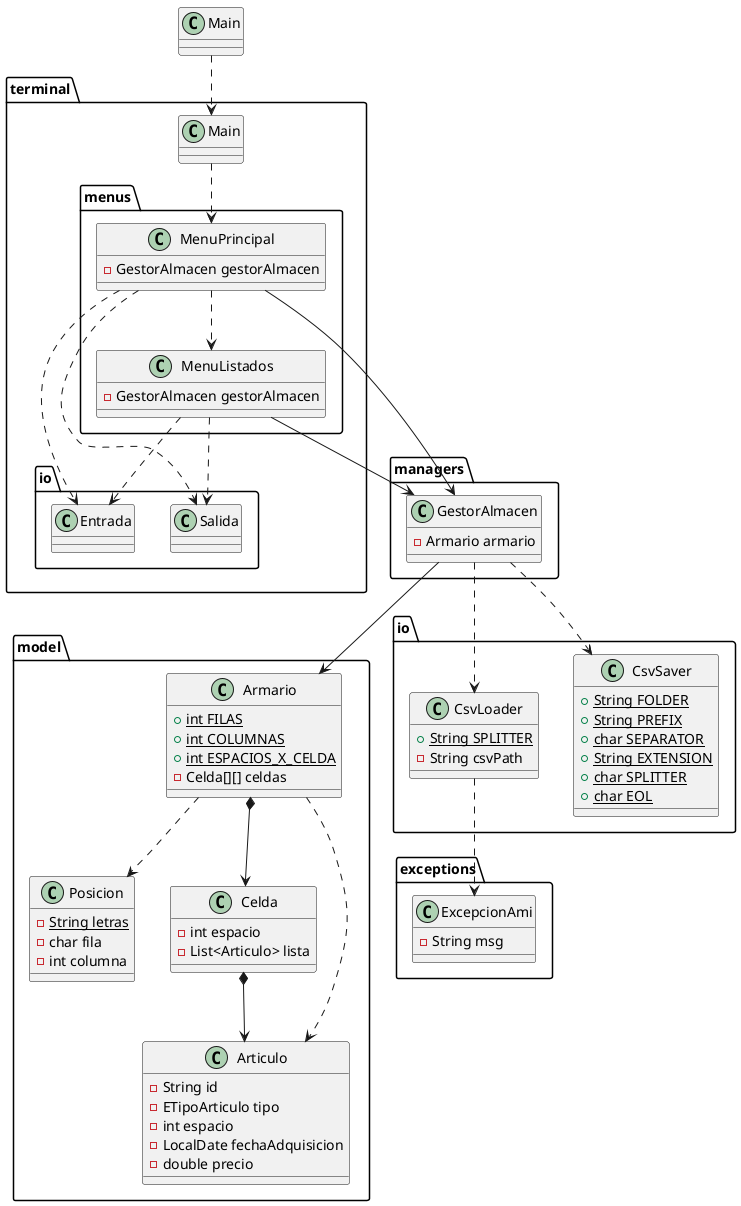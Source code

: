 @startuml
class terminal.io.Entrada {
}
class terminal.Main {
}
class io.CsvSaver {
+ {static} String FOLDER
+ {static} String PREFIX
+ {static} char SEPARATOR
+ {static} String EXTENSION
+ {static} char SPLITTER
+ {static} char EOL
}
class model.Celda {
- int espacio
- List<Articulo> lista
}
class terminal.menus.MenuPrincipal {
- GestorAlmacen gestorAlmacen
}
class exceptions.ExcepcionAmi {
- String msg
}
class model.Articulo {
- String id
- ETipoArticulo tipo
- int espacio
- LocalDate fechaAdquisicion
- double precio
}
class model.Posicion {
- {static} String letras
- char fila
- int columna
}
class managers.GestorAlmacen {
- Armario armario
}
class io.CsvLoader {
+ {static} String SPLITTER
- String csvPath
}
class Main {
}
class terminal.io.Salida {
}
class terminal.menus.MenuListados {
- GestorAlmacen gestorAlmacen
}
class model.Armario {
+ {static} int FILAS
+ {static} int COLUMNAS
+ {static} int ESPACIOS_X_CELDA
- Celda[][] celdas
}

Main ..> terminal.Main
terminal.Main ..> terminal.menus.MenuPrincipal
terminal.menus.MenuPrincipal ..>  terminal.menus.MenuListados

terminal.menus.MenuPrincipal --> managers.GestorAlmacen
terminal.menus.MenuListados --> managers.GestorAlmacen
terminal.menus.MenuPrincipal ..> terminal.io.Entrada
terminal.menus.MenuPrincipal ..> terminal.io.Salida
terminal.menus.MenuListados ..> terminal.io.Entrada
terminal.menus.MenuListados ..> terminal.io.Salida

managers.GestorAlmacen --> model.Armario
managers.GestorAlmacen ..> io.CsvLoader
managers.GestorAlmacen ..> io.CsvSaver
io.CsvLoader ..> exceptions.ExcepcionAmi

model.Celda *--> model.Articulo
model.Armario *--> model.Celda
model.Armario ..> model.Posicion
model.Armario ..> model.Articulo

@enduml